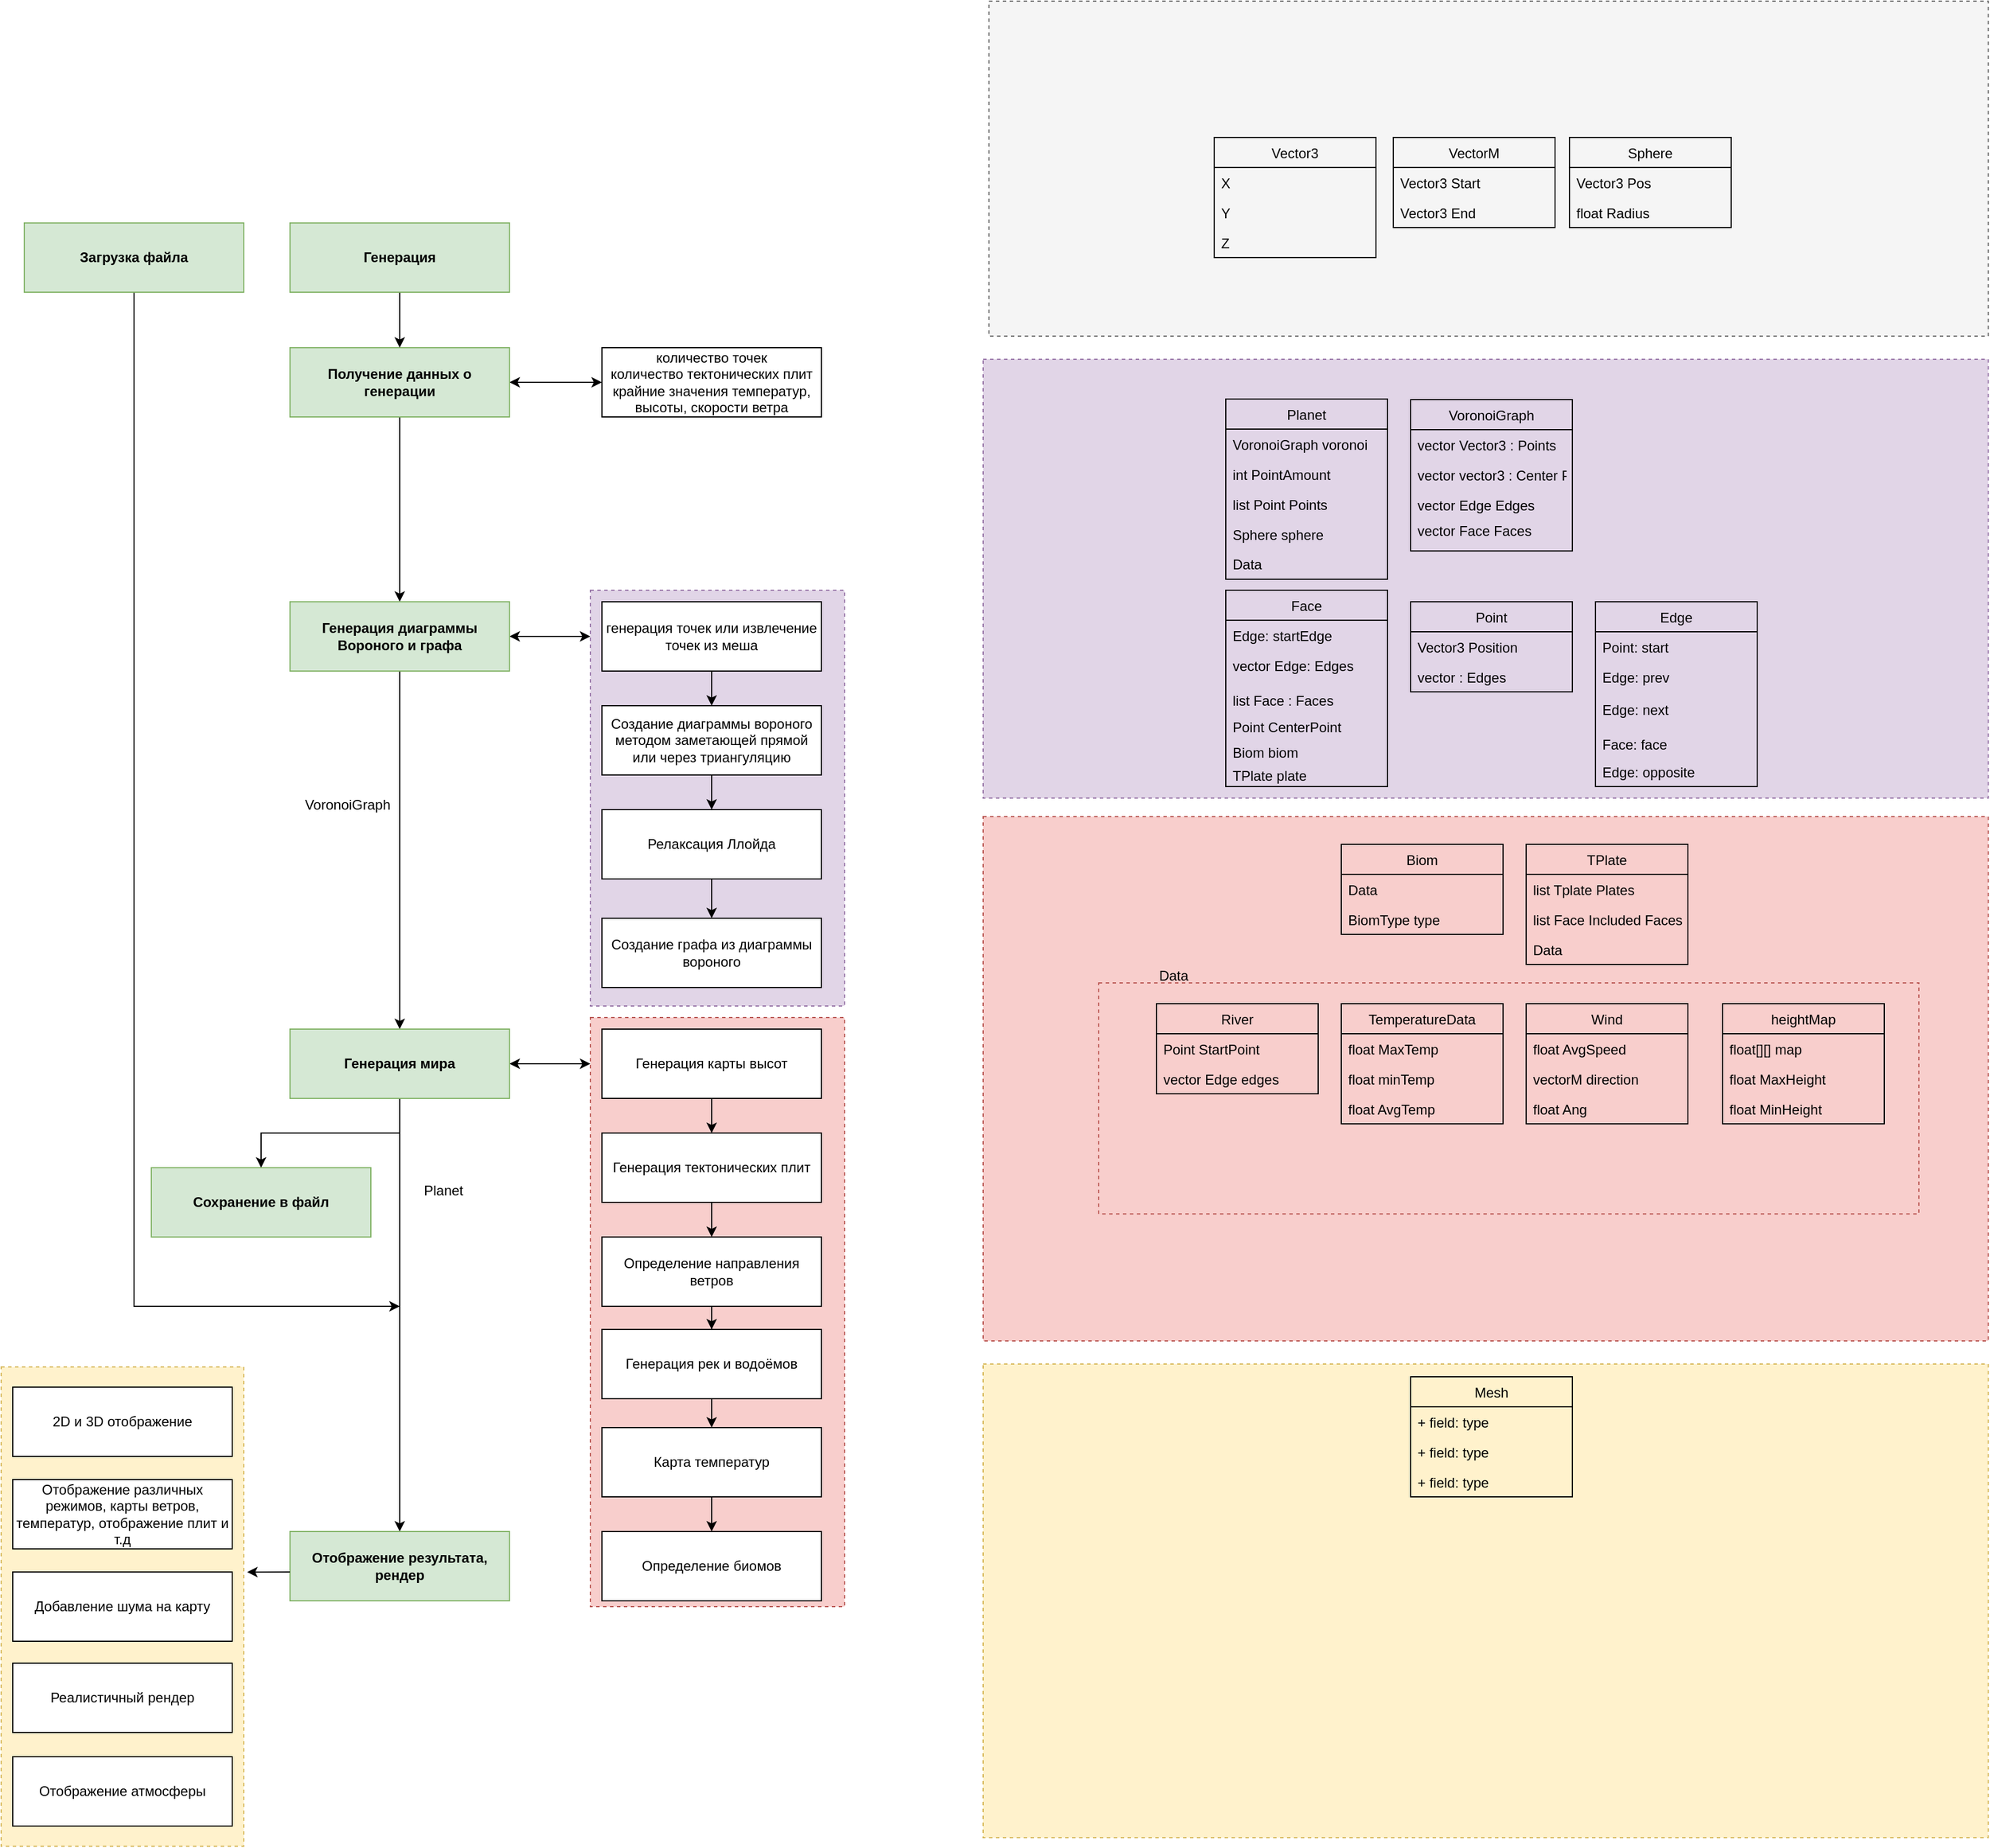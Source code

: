 <mxfile version="12.0.0" type="github" pages="1"><diagram id="_dy-Ru3JG6KWPxB2tJWL" name="Page-1"><mxGraphModel dx="1408" dy="1868" grid="1" gridSize="10" guides="1" tooltips="1" connect="1" arrows="1" fold="1" page="1" pageScale="1" pageWidth="827" pageHeight="1169" math="0" shadow="0"><root><mxCell id="0"/><mxCell id="1" parent="0"/><mxCell id="Kz5OBfcvcom89ymk7GYV-101" value="" style="rounded=0;whiteSpace=wrap;html=1;fillColor=#f5f5f5;shadow=0;comic=0;glass=0;dashed=1;strokeColor=#666666;fontColor=#333333;" parent="1" vertex="1"><mxGeometry x="905" y="-270" width="865" height="290" as="geometry"/></mxCell><mxCell id="Kz5OBfcvcom89ymk7GYV-70" value="" style="rounded=0;whiteSpace=wrap;html=1;fillColor=#e1d5e7;shadow=0;comic=0;glass=0;dashed=1;strokeColor=#9673a6;" parent="1" vertex="1"><mxGeometry x="560" y="240" width="220" height="360" as="geometry"/></mxCell><mxCell id="Kz5OBfcvcom89ymk7GYV-69" value="" style="rounded=0;whiteSpace=wrap;html=1;fillColor=#f8cecc;shadow=0;comic=0;glass=0;dashed=1;strokeColor=#b85450;" parent="1" vertex="1"><mxGeometry x="900" y="436" width="870" height="454" as="geometry"/></mxCell><mxCell id="R1xvFhiwwNAxgUHG7bbC-85" value="" style="rounded=0;whiteSpace=wrap;html=1;fillColor=#e1d5e7;shadow=0;comic=0;glass=0;dashed=1;strokeColor=#9673a6;" parent="1" vertex="1"><mxGeometry x="900" y="40" width="870" height="380" as="geometry"/></mxCell><mxCell id="R1xvFhiwwNAxgUHG7bbC-86" value="" style="rounded=0;whiteSpace=wrap;html=1;fillColor=#f8cecc;shadow=0;comic=0;glass=0;dashed=1;strokeColor=#b85450;" parent="1" vertex="1"><mxGeometry x="560" y="610" width="220" height="510" as="geometry"/></mxCell><mxCell id="R1xvFhiwwNAxgUHG7bbC-87" value="" style="rounded=0;whiteSpace=wrap;html=1;fillColor=#fff2cc;shadow=0;comic=0;glass=0;dashed=1;strokeColor=#d6b656;" parent="1" vertex="1"><mxGeometry x="50" y="912.5" width="210" height="415" as="geometry"/></mxCell><mxCell id="R1xvFhiwwNAxgUHG7bbC-8" style="edgeStyle=orthogonalEdgeStyle;rounded=0;orthogonalLoop=1;jettySize=auto;html=1;exitX=0.5;exitY=1;exitDx=0;exitDy=0;entryX=0.5;entryY=0;entryDx=0;entryDy=0;" parent="1" source="R1xvFhiwwNAxgUHG7bbC-1" target="R1xvFhiwwNAxgUHG7bbC-5" edge="1"><mxGeometry relative="1" as="geometry"><mxPoint x="395" y="145" as="targetPoint"/></mxGeometry></mxCell><mxCell id="R1xvFhiwwNAxgUHG7bbC-81" style="edgeStyle=orthogonalEdgeStyle;rounded=0;orthogonalLoop=1;jettySize=auto;html=1;exitX=1;exitY=0.5;exitDx=0;exitDy=0;entryX=0;entryY=0.5;entryDx=0;entryDy=0;startArrow=classic;startFill=1;" parent="1" source="R1xvFhiwwNAxgUHG7bbC-1" target="R1xvFhiwwNAxgUHG7bbC-14" edge="1"><mxGeometry relative="1" as="geometry"/></mxCell><mxCell id="R1xvFhiwwNAxgUHG7bbC-1" value="Получение данных о &lt;br&gt;генерации" style="rounded=0;whiteSpace=wrap;html=1;fillColor=#d5e8d4;strokeColor=#82b366;fontStyle=1" parent="1" vertex="1"><mxGeometry x="300" y="30" width="190" height="60" as="geometry"/></mxCell><mxCell id="R1xvFhiwwNAxgUHG7bbC-14" value="количество точек&lt;br&gt;количество тектонических плит&lt;br&gt;крайние значения температур, высоты, скорости ветра" style="rounded=0;whiteSpace=wrap;html=1;" parent="1" vertex="1"><mxGeometry x="570" y="30" width="190" height="60" as="geometry"/></mxCell><mxCell id="R1xvFhiwwNAxgUHG7bbC-10" style="edgeStyle=orthogonalEdgeStyle;rounded=0;orthogonalLoop=1;jettySize=auto;html=1;exitX=0.5;exitY=1;exitDx=0;exitDy=0;entryX=0.5;entryY=0;entryDx=0;entryDy=0;" parent="1" source="R1xvFhiwwNAxgUHG7bbC-5" target="R1xvFhiwwNAxgUHG7bbC-6" edge="1"><mxGeometry relative="1" as="geometry"/></mxCell><mxCell id="R1xvFhiwwNAxgUHG7bbC-83" style="edgeStyle=orthogonalEdgeStyle;rounded=0;orthogonalLoop=1;jettySize=auto;html=1;exitX=1;exitY=0.5;exitDx=0;exitDy=0;startArrow=classic;startFill=1;" parent="1" source="R1xvFhiwwNAxgUHG7bbC-5" edge="1"><mxGeometry relative="1" as="geometry"><mxPoint x="560" y="280" as="targetPoint"/></mxGeometry></mxCell><mxCell id="R1xvFhiwwNAxgUHG7bbC-5" value="Генерация диаграммы &lt;br&gt;Вороного и графа" style="rounded=0;whiteSpace=wrap;html=1;fillColor=#d5e8d4;strokeColor=#82b366;fontStyle=1" parent="1" vertex="1"><mxGeometry x="300" y="250" width="190" height="60" as="geometry"/></mxCell><mxCell id="R1xvFhiwwNAxgUHG7bbC-21" value="" style="edgeStyle=orthogonalEdgeStyle;rounded=0;orthogonalLoop=1;jettySize=auto;html=1;startArrow=none;startFill=0;" parent="1" source="R1xvFhiwwNAxgUHG7bbC-18" target="R1xvFhiwwNAxgUHG7bbC-20" edge="1"><mxGeometry relative="1" as="geometry"/></mxCell><mxCell id="R1xvFhiwwNAxgUHG7bbC-18" value="генерация точек или извлечение точек из меша" style="rounded=0;whiteSpace=wrap;html=1;" parent="1" vertex="1"><mxGeometry x="570" y="250" width="190" height="60" as="geometry"/></mxCell><mxCell id="R1xvFhiwwNAxgUHG7bbC-27" value="" style="edgeStyle=orthogonalEdgeStyle;rounded=0;orthogonalLoop=1;jettySize=auto;html=1;startArrow=none;startFill=0;" parent="1" source="R1xvFhiwwNAxgUHG7bbC-20" target="R1xvFhiwwNAxgUHG7bbC-26" edge="1"><mxGeometry relative="1" as="geometry"/></mxCell><mxCell id="R1xvFhiwwNAxgUHG7bbC-20" value="Создание диаграммы вороного методом заметающей прямой или через триангуляцию" style="rounded=0;whiteSpace=wrap;html=1;" parent="1" vertex="1"><mxGeometry x="570" y="340" width="190" height="60" as="geometry"/></mxCell><mxCell id="R1xvFhiwwNAxgUHG7bbC-30" value="" style="edgeStyle=orthogonalEdgeStyle;rounded=0;orthogonalLoop=1;jettySize=auto;html=1;startArrow=none;startFill=0;" parent="1" source="R1xvFhiwwNAxgUHG7bbC-26" target="R1xvFhiwwNAxgUHG7bbC-29" edge="1"><mxGeometry relative="1" as="geometry"/></mxCell><mxCell id="R1xvFhiwwNAxgUHG7bbC-26" value="Релаксация Ллойда" style="rounded=0;whiteSpace=wrap;html=1;" parent="1" vertex="1"><mxGeometry x="570" y="430" width="190" height="60" as="geometry"/></mxCell><mxCell id="R1xvFhiwwNAxgUHG7bbC-29" value="Создание графа из диаграммы вороного" style="rounded=0;whiteSpace=wrap;html=1;" parent="1" vertex="1"><mxGeometry x="570" y="524" width="190" height="60" as="geometry"/></mxCell><mxCell id="R1xvFhiwwNAxgUHG7bbC-11" style="edgeStyle=orthogonalEdgeStyle;rounded=0;orthogonalLoop=1;jettySize=auto;html=1;exitX=0.5;exitY=1;exitDx=0;exitDy=0;entryX=0.5;entryY=0;entryDx=0;entryDy=0;" parent="1" source="R1xvFhiwwNAxgUHG7bbC-6" target="R1xvFhiwwNAxgUHG7bbC-7" edge="1"><mxGeometry relative="1" as="geometry"/></mxCell><mxCell id="R1xvFhiwwNAxgUHG7bbC-84" style="edgeStyle=orthogonalEdgeStyle;rounded=0;orthogonalLoop=1;jettySize=auto;html=1;exitX=1;exitY=0.5;exitDx=0;exitDy=0;startArrow=classic;startFill=1;" parent="1" source="R1xvFhiwwNAxgUHG7bbC-6" edge="1"><mxGeometry relative="1" as="geometry"><mxPoint x="560" y="650" as="targetPoint"/></mxGeometry></mxCell><mxCell id="Kz5OBfcvcom89ymk7GYV-89" style="edgeStyle=orthogonalEdgeStyle;rounded=0;orthogonalLoop=1;jettySize=auto;html=1;exitX=0.5;exitY=1;exitDx=0;exitDy=0;entryX=0.5;entryY=0;entryDx=0;entryDy=0;" parent="1" source="R1xvFhiwwNAxgUHG7bbC-6" target="Kz5OBfcvcom89ymk7GYV-90" edge="1"><mxGeometry relative="1" as="geometry"><mxPoint x="320" y="740" as="targetPoint"/></mxGeometry></mxCell><mxCell id="R1xvFhiwwNAxgUHG7bbC-6" value="Генерация мира" style="rounded=0;whiteSpace=wrap;html=1;fillColor=#d5e8d4;strokeColor=#82b366;fontStyle=1" parent="1" vertex="1"><mxGeometry x="300" y="620" width="190" height="60" as="geometry"/></mxCell><mxCell id="R1xvFhiwwNAxgUHG7bbC-34" value="" style="edgeStyle=orthogonalEdgeStyle;rounded=0;orthogonalLoop=1;jettySize=auto;html=1;startArrow=none;startFill=0;" parent="1" source="R1xvFhiwwNAxgUHG7bbC-31" target="R1xvFhiwwNAxgUHG7bbC-33" edge="1"><mxGeometry relative="1" as="geometry"/></mxCell><mxCell id="R1xvFhiwwNAxgUHG7bbC-31" value="Генерация карты высот" style="rounded=0;whiteSpace=wrap;html=1;" parent="1" vertex="1"><mxGeometry x="570" y="620" width="190" height="60" as="geometry"/></mxCell><mxCell id="R1xvFhiwwNAxgUHG7bbC-38" value="" style="edgeStyle=orthogonalEdgeStyle;rounded=0;orthogonalLoop=1;jettySize=auto;html=1;startArrow=none;startFill=0;" parent="1" source="R1xvFhiwwNAxgUHG7bbC-33" target="R1xvFhiwwNAxgUHG7bbC-37" edge="1"><mxGeometry relative="1" as="geometry"/></mxCell><mxCell id="R1xvFhiwwNAxgUHG7bbC-33" value="Генерация тектонических плит" style="rounded=0;whiteSpace=wrap;html=1;" parent="1" vertex="1"><mxGeometry x="570" y="710" width="190" height="60" as="geometry"/></mxCell><mxCell id="R1xvFhiwwNAxgUHG7bbC-51" style="edgeStyle=orthogonalEdgeStyle;rounded=0;orthogonalLoop=1;jettySize=auto;html=1;exitX=0.5;exitY=1;exitDx=0;exitDy=0;startArrow=none;startFill=0;" parent="1" source="R1xvFhiwwNAxgUHG7bbC-37" target="R1xvFhiwwNAxgUHG7bbC-50" edge="1"><mxGeometry relative="1" as="geometry"/></mxCell><mxCell id="R1xvFhiwwNAxgUHG7bbC-37" value="Определение направления ветров" style="rounded=0;whiteSpace=wrap;html=1;" parent="1" vertex="1"><mxGeometry x="570" y="800" width="190" height="60" as="geometry"/></mxCell><mxCell id="R1xvFhiwwNAxgUHG7bbC-42" value="" style="edgeStyle=orthogonalEdgeStyle;rounded=0;orthogonalLoop=1;jettySize=auto;html=1;startArrow=none;startFill=0;entryX=0.5;entryY=0;entryDx=0;entryDy=0;" parent="1" source="R1xvFhiwwNAxgUHG7bbC-39" target="R1xvFhiwwNAxgUHG7bbC-43" edge="1"><mxGeometry relative="1" as="geometry"><mxPoint x="665" y="1025" as="targetPoint"/></mxGeometry></mxCell><mxCell id="R1xvFhiwwNAxgUHG7bbC-39" value="Карта температур" style="rounded=0;whiteSpace=wrap;html=1;" parent="1" vertex="1"><mxGeometry x="570" y="965" width="190" height="60" as="geometry"/></mxCell><mxCell id="R1xvFhiwwNAxgUHG7bbC-43" value="Определение биомов" style="rounded=0;whiteSpace=wrap;html=1;" parent="1" vertex="1"><mxGeometry x="570" y="1055" width="190" height="60" as="geometry"/></mxCell><mxCell id="R1xvFhiwwNAxgUHG7bbC-7" value="Отображение результата,&lt;br&gt;рендер" style="rounded=0;whiteSpace=wrap;html=1;fillColor=#d5e8d4;strokeColor=#82b366;fontStyle=1" parent="1" vertex="1"><mxGeometry x="300" y="1055" width="190" height="60" as="geometry"/></mxCell><mxCell id="R1xvFhiwwNAxgUHG7bbC-52" style="edgeStyle=orthogonalEdgeStyle;rounded=0;orthogonalLoop=1;jettySize=auto;html=1;exitX=0.5;exitY=1;exitDx=0;exitDy=0;entryX=0.5;entryY=0;entryDx=0;entryDy=0;startArrow=none;startFill=0;" parent="1" source="R1xvFhiwwNAxgUHG7bbC-50" target="R1xvFhiwwNAxgUHG7bbC-39" edge="1"><mxGeometry relative="1" as="geometry"/></mxCell><mxCell id="R1xvFhiwwNAxgUHG7bbC-50" value="Генерация рек и водоёмов" style="rounded=0;whiteSpace=wrap;html=1;" parent="1" vertex="1"><mxGeometry x="570" y="880" width="190" height="60" as="geometry"/></mxCell><mxCell id="R1xvFhiwwNAxgUHG7bbC-55" value="2D и 3D отображение" style="rounded=0;whiteSpace=wrap;html=1;" parent="1" vertex="1"><mxGeometry x="60" y="930" width="190" height="60" as="geometry"/></mxCell><mxCell id="R1xvFhiwwNAxgUHG7bbC-56" value="Добавление шума на карту" style="rounded=0;whiteSpace=wrap;html=1;" parent="1" vertex="1"><mxGeometry x="60" y="1090" width="190" height="60" as="geometry"/></mxCell><mxCell id="R1xvFhiwwNAxgUHG7bbC-62" value="Реалистичный рендер" style="rounded=0;whiteSpace=wrap;html=1;" parent="1" vertex="1"><mxGeometry x="60" y="1169" width="190" height="60" as="geometry"/></mxCell><mxCell id="R1xvFhiwwNAxgUHG7bbC-68" value="Отображение атмосферы" style="rounded=0;whiteSpace=wrap;html=1;" parent="1" vertex="1"><mxGeometry x="60" y="1250" width="190" height="60" as="geometry"/></mxCell><mxCell id="R1xvFhiwwNAxgUHG7bbC-103" value="" style="endArrow=classic;html=1;fontSize=14;entryX=1.014;entryY=0.428;entryDx=0;entryDy=0;entryPerimeter=0;" parent="1" target="R1xvFhiwwNAxgUHG7bbC-87" edge="1"><mxGeometry width="50" height="50" relative="1" as="geometry"><mxPoint x="300" y="1090" as="sourcePoint"/><mxPoint x="350" y="1040" as="targetPoint"/></mxGeometry></mxCell><mxCell id="R1xvFhiwwNAxgUHG7bbC-104" value="Отображение различных режимов, карты ветров, температур, отображение плит и т.д" style="rounded=0;whiteSpace=wrap;html=1;" parent="1" vertex="1"><mxGeometry x="60" y="1010" width="190" height="60" as="geometry"/></mxCell><mxCell id="Kz5OBfcvcom89ymk7GYV-3" value="Vector3" style="swimlane;fontStyle=0;childLayout=stackLayout;horizontal=1;startSize=26;fillColor=none;horizontalStack=0;resizeParent=1;resizeParentMax=0;resizeLast=0;collapsible=1;marginBottom=0;" parent="1" vertex="1"><mxGeometry x="1100" y="-152" width="140" height="104" as="geometry"/></mxCell><mxCell id="Kz5OBfcvcom89ymk7GYV-4" value="X " style="text;strokeColor=none;fillColor=none;align=left;verticalAlign=top;spacingLeft=4;spacingRight=4;overflow=hidden;rotatable=0;points=[[0,0.5],[1,0.5]];portConstraint=eastwest;" parent="Kz5OBfcvcom89ymk7GYV-3" vertex="1"><mxGeometry y="26" width="140" height="26" as="geometry"/></mxCell><mxCell id="Kz5OBfcvcom89ymk7GYV-5" value="Y" style="text;strokeColor=none;fillColor=none;align=left;verticalAlign=top;spacingLeft=4;spacingRight=4;overflow=hidden;rotatable=0;points=[[0,0.5],[1,0.5]];portConstraint=eastwest;" parent="Kz5OBfcvcom89ymk7GYV-3" vertex="1"><mxGeometry y="52" width="140" height="26" as="geometry"/></mxCell><mxCell id="Kz5OBfcvcom89ymk7GYV-6" value="Z" style="text;strokeColor=none;fillColor=none;align=left;verticalAlign=top;spacingLeft=4;spacingRight=4;overflow=hidden;rotatable=0;points=[[0,0.5],[1,0.5]];portConstraint=eastwest;" parent="Kz5OBfcvcom89ymk7GYV-3" vertex="1"><mxGeometry y="78" width="140" height="26" as="geometry"/></mxCell><mxCell id="Kz5OBfcvcom89ymk7GYV-7" value="VoronoiGraph" style="swimlane;fontStyle=0;childLayout=stackLayout;horizontal=1;startSize=26;fillColor=none;horizontalStack=0;resizeParent=1;resizeParentMax=0;resizeLast=0;collapsible=1;marginBottom=0;" parent="1" vertex="1"><mxGeometry x="1270" y="75" width="140" height="131" as="geometry"/></mxCell><mxCell id="Kz5OBfcvcom89ymk7GYV-8" value="vector Vector3 : Points" style="text;strokeColor=none;fillColor=none;align=left;verticalAlign=top;spacingLeft=4;spacingRight=4;overflow=hidden;rotatable=0;points=[[0,0.5],[1,0.5]];portConstraint=eastwest;" parent="Kz5OBfcvcom89ymk7GYV-7" vertex="1"><mxGeometry y="26" width="140" height="26" as="geometry"/></mxCell><mxCell id="Kz5OBfcvcom89ymk7GYV-9" value="vector vector3 : Center Points" style="text;strokeColor=none;fillColor=none;align=left;verticalAlign=top;spacingLeft=4;spacingRight=4;overflow=hidden;rotatable=0;points=[[0,0.5],[1,0.5]];portConstraint=eastwest;" parent="Kz5OBfcvcom89ymk7GYV-7" vertex="1"><mxGeometry y="52" width="140" height="26" as="geometry"/></mxCell><mxCell id="Kz5OBfcvcom89ymk7GYV-10" value="vector Edge Edges" style="text;strokeColor=none;fillColor=none;align=left;verticalAlign=top;spacingLeft=4;spacingRight=4;overflow=hidden;rotatable=0;points=[[0,0.5],[1,0.5]];portConstraint=eastwest;" parent="Kz5OBfcvcom89ymk7GYV-7" vertex="1"><mxGeometry y="78" width="140" height="22" as="geometry"/></mxCell><mxCell id="Kz5OBfcvcom89ymk7GYV-22" value="vector Face Faces" style="text;strokeColor=none;fillColor=none;align=left;verticalAlign=top;spacingLeft=4;spacingRight=4;overflow=hidden;rotatable=0;points=[[0,0.5],[1,0.5]];portConstraint=eastwest;" parent="Kz5OBfcvcom89ymk7GYV-7" vertex="1"><mxGeometry y="100" width="140" height="31" as="geometry"/></mxCell><mxCell id="Kz5OBfcvcom89ymk7GYV-25" value="Point" style="swimlane;fontStyle=0;childLayout=stackLayout;horizontal=1;startSize=26;fillColor=none;horizontalStack=0;resizeParent=1;resizeParentMax=0;resizeLast=0;collapsible=1;marginBottom=0;" parent="1" vertex="1"><mxGeometry x="1270" y="250" width="140" height="78" as="geometry"/></mxCell><mxCell id="Kz5OBfcvcom89ymk7GYV-26" value="Vector3 Position" style="text;strokeColor=none;fillColor=none;align=left;verticalAlign=top;spacingLeft=4;spacingRight=4;overflow=hidden;rotatable=0;points=[[0,0.5],[1,0.5]];portConstraint=eastwest;" parent="Kz5OBfcvcom89ymk7GYV-25" vertex="1"><mxGeometry y="26" width="140" height="26" as="geometry"/></mxCell><mxCell id="Kz5OBfcvcom89ymk7GYV-27" value="vector : Edges" style="text;strokeColor=none;fillColor=none;align=left;verticalAlign=top;spacingLeft=4;spacingRight=4;overflow=hidden;rotatable=0;points=[[0,0.5],[1,0.5]];portConstraint=eastwest;" parent="Kz5OBfcvcom89ymk7GYV-25" vertex="1"><mxGeometry y="52" width="140" height="26" as="geometry"/></mxCell><mxCell id="Kz5OBfcvcom89ymk7GYV-29" value="Edge" style="swimlane;fontStyle=0;childLayout=stackLayout;horizontal=1;startSize=26;fillColor=none;horizontalStack=0;resizeParent=1;resizeParentMax=0;resizeLast=0;collapsible=1;marginBottom=0;" parent="1" vertex="1"><mxGeometry x="1430" y="250" width="140" height="160" as="geometry"/></mxCell><mxCell id="Kz5OBfcvcom89ymk7GYV-30" value="Point: start" style="text;strokeColor=none;fillColor=none;align=left;verticalAlign=top;spacingLeft=4;spacingRight=4;overflow=hidden;rotatable=0;points=[[0,0.5],[1,0.5]];portConstraint=eastwest;" parent="Kz5OBfcvcom89ymk7GYV-29" vertex="1"><mxGeometry y="26" width="140" height="26" as="geometry"/></mxCell><mxCell id="Kz5OBfcvcom89ymk7GYV-32" value="Edge: prev" style="text;strokeColor=none;fillColor=none;align=left;verticalAlign=top;spacingLeft=4;spacingRight=4;overflow=hidden;rotatable=0;points=[[0,0.5],[1,0.5]];portConstraint=eastwest;" parent="Kz5OBfcvcom89ymk7GYV-29" vertex="1"><mxGeometry y="52" width="140" height="28" as="geometry"/></mxCell><mxCell id="Kz5OBfcvcom89ymk7GYV-31" value="Edge: next" style="text;strokeColor=none;fillColor=none;align=left;verticalAlign=top;spacingLeft=4;spacingRight=4;overflow=hidden;rotatable=0;points=[[0,0.5],[1,0.5]];portConstraint=eastwest;" parent="Kz5OBfcvcom89ymk7GYV-29" vertex="1"><mxGeometry y="80" width="140" height="30" as="geometry"/></mxCell><mxCell id="Kz5OBfcvcom89ymk7GYV-33" value="Face: face" style="text;strokeColor=none;fillColor=none;align=left;verticalAlign=top;spacingLeft=4;spacingRight=4;overflow=hidden;rotatable=0;points=[[0,0.5],[1,0.5]];portConstraint=eastwest;" parent="Kz5OBfcvcom89ymk7GYV-29" vertex="1"><mxGeometry y="110" width="140" height="50" as="geometry"/></mxCell><mxCell id="Kz5OBfcvcom89ymk7GYV-34" value="Edge: opposite" style="text;strokeColor=none;fillColor=none;align=left;verticalAlign=top;spacingLeft=4;spacingRight=4;overflow=hidden;rotatable=0;points=[[0,0.5],[1,0.5]];portConstraint=eastwest;" parent="1" vertex="1"><mxGeometry x="1430" y="384" width="140" height="28" as="geometry"/></mxCell><mxCell id="Kz5OBfcvcom89ymk7GYV-35" value="Face" style="swimlane;fontStyle=0;childLayout=stackLayout;horizontal=1;startSize=26;fillColor=none;horizontalStack=0;resizeParent=1;resizeParentMax=0;resizeLast=0;collapsible=1;marginBottom=0;" parent="1" vertex="1"><mxGeometry x="1110" y="240" width="140" height="170" as="geometry"/></mxCell><mxCell id="Kz5OBfcvcom89ymk7GYV-36" value="Edge: startEdge" style="text;strokeColor=none;fillColor=none;align=left;verticalAlign=top;spacingLeft=4;spacingRight=4;overflow=hidden;rotatable=0;points=[[0,0.5],[1,0.5]];portConstraint=eastwest;" parent="Kz5OBfcvcom89ymk7GYV-35" vertex="1"><mxGeometry y="26" width="140" height="26" as="geometry"/></mxCell><mxCell id="Kz5OBfcvcom89ymk7GYV-38" value="vector Edge: Edges" style="text;strokeColor=none;fillColor=none;align=left;verticalAlign=top;spacingLeft=4;spacingRight=4;overflow=hidden;rotatable=0;points=[[0,0.5],[1,0.5]];portConstraint=eastwest;" parent="Kz5OBfcvcom89ymk7GYV-35" vertex="1"><mxGeometry y="52" width="140" height="30" as="geometry"/></mxCell><mxCell id="Kz5OBfcvcom89ymk7GYV-39" value="list Face : Faces" style="text;strokeColor=none;fillColor=none;align=left;verticalAlign=top;spacingLeft=4;spacingRight=4;overflow=hidden;rotatable=0;points=[[0,0.5],[1,0.5]];portConstraint=eastwest;" parent="Kz5OBfcvcom89ymk7GYV-35" vertex="1"><mxGeometry y="82" width="140" height="88" as="geometry"/></mxCell><mxCell id="Kz5OBfcvcom89ymk7GYV-40" value="Point CenterPoint" style="text;strokeColor=none;fillColor=none;align=left;verticalAlign=top;spacingLeft=4;spacingRight=4;overflow=hidden;rotatable=0;points=[[0,0.5],[1,0.5]];portConstraint=eastwest;" parent="1" vertex="1"><mxGeometry x="1110" y="345" width="140" height="63" as="geometry"/></mxCell><mxCell id="Kz5OBfcvcom89ymk7GYV-41" value="TPlate" style="swimlane;fontStyle=0;childLayout=stackLayout;horizontal=1;startSize=26;fillColor=none;horizontalStack=0;resizeParent=1;resizeParentMax=0;resizeLast=0;collapsible=1;marginBottom=0;strokeWidth=1;" parent="1" vertex="1"><mxGeometry x="1370" y="460" width="140" height="104" as="geometry"/></mxCell><mxCell id="Kz5OBfcvcom89ymk7GYV-42" value="list Tplate Plates" style="text;strokeColor=none;fillColor=none;align=left;verticalAlign=top;spacingLeft=4;spacingRight=4;overflow=hidden;rotatable=0;points=[[0,0.5],[1,0.5]];portConstraint=eastwest;" parent="Kz5OBfcvcom89ymk7GYV-41" vertex="1"><mxGeometry y="26" width="140" height="26" as="geometry"/></mxCell><mxCell id="Kz5OBfcvcom89ymk7GYV-43" value="list Face Included Faces" style="text;strokeColor=none;fillColor=none;align=left;verticalAlign=top;spacingLeft=4;spacingRight=4;overflow=hidden;rotatable=0;points=[[0,0.5],[1,0.5]];portConstraint=eastwest;" parent="Kz5OBfcvcom89ymk7GYV-41" vertex="1"><mxGeometry y="52" width="140" height="26" as="geometry"/></mxCell><mxCell id="Kz5OBfcvcom89ymk7GYV-44" value="Data" style="text;strokeColor=none;fillColor=none;align=left;verticalAlign=top;spacingLeft=4;spacingRight=4;overflow=hidden;rotatable=0;points=[[0,0.5],[1,0.5]];portConstraint=eastwest;" parent="Kz5OBfcvcom89ymk7GYV-41" vertex="1"><mxGeometry y="78" width="140" height="26" as="geometry"/></mxCell><mxCell id="Kz5OBfcvcom89ymk7GYV-65" value="Biom" style="swimlane;fontStyle=0;childLayout=stackLayout;horizontal=1;startSize=26;fillColor=none;horizontalStack=0;resizeParent=1;resizeParentMax=0;resizeLast=0;collapsible=1;marginBottom=0;strokeWidth=1;" parent="1" vertex="1"><mxGeometry x="1210" y="460" width="140" height="78" as="geometry"/></mxCell><mxCell id="Kz5OBfcvcom89ymk7GYV-66" value="Data" style="text;strokeColor=none;fillColor=none;align=left;verticalAlign=top;spacingLeft=4;spacingRight=4;overflow=hidden;rotatable=0;points=[[0,0.5],[1,0.5]];portConstraint=eastwest;" parent="Kz5OBfcvcom89ymk7GYV-65" vertex="1"><mxGeometry y="26" width="140" height="26" as="geometry"/></mxCell><mxCell id="Kz5OBfcvcom89ymk7GYV-67" value="BiomType type" style="text;strokeColor=none;fillColor=none;align=left;verticalAlign=top;spacingLeft=4;spacingRight=4;overflow=hidden;rotatable=0;points=[[0,0.5],[1,0.5]];portConstraint=eastwest;" parent="Kz5OBfcvcom89ymk7GYV-65" vertex="1"><mxGeometry y="52" width="140" height="26" as="geometry"/></mxCell><mxCell id="Kz5OBfcvcom89ymk7GYV-71" value="" style="rounded=0;whiteSpace=wrap;html=1;fillColor=#fff2cc;shadow=0;comic=0;glass=0;dashed=1;strokeColor=#d6b656;" parent="1" vertex="1"><mxGeometry x="900" y="910" width="870" height="410" as="geometry"/></mxCell><mxCell id="Kz5OBfcvcom89ymk7GYV-72" value="Mesh" style="swimlane;fontStyle=0;childLayout=stackLayout;horizontal=1;startSize=26;fillColor=none;horizontalStack=0;resizeParent=1;resizeParentMax=0;resizeLast=0;collapsible=1;marginBottom=0;strokeWidth=1;" parent="1" vertex="1"><mxGeometry x="1270" y="921" width="140" height="104" as="geometry"/></mxCell><mxCell id="Kz5OBfcvcom89ymk7GYV-73" value="+ field: type" style="text;strokeColor=none;fillColor=none;align=left;verticalAlign=top;spacingLeft=4;spacingRight=4;overflow=hidden;rotatable=0;points=[[0,0.5],[1,0.5]];portConstraint=eastwest;" parent="Kz5OBfcvcom89ymk7GYV-72" vertex="1"><mxGeometry y="26" width="140" height="26" as="geometry"/></mxCell><mxCell id="Kz5OBfcvcom89ymk7GYV-74" value="+ field: type" style="text;strokeColor=none;fillColor=none;align=left;verticalAlign=top;spacingLeft=4;spacingRight=4;overflow=hidden;rotatable=0;points=[[0,0.5],[1,0.5]];portConstraint=eastwest;" parent="Kz5OBfcvcom89ymk7GYV-72" vertex="1"><mxGeometry y="52" width="140" height="26" as="geometry"/></mxCell><mxCell id="Kz5OBfcvcom89ymk7GYV-75" value="+ field: type" style="text;strokeColor=none;fillColor=none;align=left;verticalAlign=top;spacingLeft=4;spacingRight=4;overflow=hidden;rotatable=0;points=[[0,0.5],[1,0.5]];portConstraint=eastwest;" parent="Kz5OBfcvcom89ymk7GYV-72" vertex="1"><mxGeometry y="78" width="140" height="26" as="geometry"/></mxCell><mxCell id="Kz5OBfcvcom89ymk7GYV-76" value="Biom biom" style="text;strokeColor=none;fillColor=none;align=left;verticalAlign=top;spacingLeft=4;spacingRight=4;overflow=hidden;rotatable=0;points=[[0,0.5],[1,0.5]];portConstraint=eastwest;" parent="1" vertex="1"><mxGeometry x="1110" y="367" width="140" height="43" as="geometry"/></mxCell><mxCell id="Kz5OBfcvcom89ymk7GYV-77" value="TPlate plate" style="text;strokeColor=none;fillColor=none;align=left;verticalAlign=top;spacingLeft=4;spacingRight=4;overflow=hidden;rotatable=0;points=[[0,0.5],[1,0.5]];portConstraint=eastwest;" parent="1" vertex="1"><mxGeometry x="1110" y="387" width="140" height="43" as="geometry"/></mxCell><mxCell id="Kz5OBfcvcom89ymk7GYV-78" value="VectorM" style="swimlane;fontStyle=0;childLayout=stackLayout;horizontal=1;startSize=26;fillColor=none;horizontalStack=0;resizeParent=1;resizeParentMax=0;resizeLast=0;collapsible=1;marginBottom=0;" parent="1" vertex="1"><mxGeometry x="1255" y="-152" width="140" height="78" as="geometry"/></mxCell><mxCell id="Kz5OBfcvcom89ymk7GYV-79" value="Vector3 Start" style="text;strokeColor=none;fillColor=none;align=left;verticalAlign=top;spacingLeft=4;spacingRight=4;overflow=hidden;rotatable=0;points=[[0,0.5],[1,0.5]];portConstraint=eastwest;" parent="Kz5OBfcvcom89ymk7GYV-78" vertex="1"><mxGeometry y="26" width="140" height="26" as="geometry"/></mxCell><mxCell id="Kz5OBfcvcom89ymk7GYV-81" value="Vector3 End" style="text;strokeColor=none;fillColor=none;align=left;verticalAlign=top;spacingLeft=4;spacingRight=4;overflow=hidden;rotatable=0;points=[[0,0.5],[1,0.5]];portConstraint=eastwest;" parent="Kz5OBfcvcom89ymk7GYV-78" vertex="1"><mxGeometry y="52" width="140" height="26" as="geometry"/></mxCell><mxCell id="Kz5OBfcvcom89ymk7GYV-87" style="edgeStyle=orthogonalEdgeStyle;rounded=0;orthogonalLoop=1;jettySize=auto;html=1;exitX=0.5;exitY=1;exitDx=0;exitDy=0;entryX=0.5;entryY=0;entryDx=0;entryDy=0;" parent="1" source="Kz5OBfcvcom89ymk7GYV-84" target="R1xvFhiwwNAxgUHG7bbC-1" edge="1"><mxGeometry relative="1" as="geometry"/></mxCell><mxCell id="Kz5OBfcvcom89ymk7GYV-84" value="Генерация" style="rounded=0;whiteSpace=wrap;html=1;fillColor=#d5e8d4;strokeColor=#82b366;fontStyle=1" parent="1" vertex="1"><mxGeometry x="300" y="-78" width="190" height="60" as="geometry"/></mxCell><mxCell id="Kz5OBfcvcom89ymk7GYV-91" style="edgeStyle=orthogonalEdgeStyle;rounded=0;orthogonalLoop=1;jettySize=auto;html=1;exitX=0.5;exitY=1;exitDx=0;exitDy=0;" parent="1" source="Kz5OBfcvcom89ymk7GYV-85" edge="1"><mxGeometry relative="1" as="geometry"><mxPoint x="395" y="860" as="targetPoint"/><Array as="points"><mxPoint x="165" y="860"/><mxPoint x="395" y="860"/></Array></mxGeometry></mxCell><mxCell id="Kz5OBfcvcom89ymk7GYV-85" value="Загрузка файла" style="rounded=0;whiteSpace=wrap;html=1;fillColor=#d5e8d4;strokeColor=#82b366;fontStyle=1" parent="1" vertex="1"><mxGeometry x="70" y="-78" width="190" height="60" as="geometry"/></mxCell><mxCell id="Kz5OBfcvcom89ymk7GYV-90" value="Сохранение в файл" style="rounded=0;whiteSpace=wrap;html=1;fillColor=#d5e8d4;strokeColor=#82b366;fontStyle=1" parent="1" vertex="1"><mxGeometry x="180" y="740" width="190" height="60" as="geometry"/></mxCell><mxCell id="Kz5OBfcvcom89ymk7GYV-92" value="Planet" style="swimlane;fontStyle=0;childLayout=stackLayout;horizontal=1;startSize=26;fillColor=none;horizontalStack=0;resizeParent=1;resizeParentMax=0;resizeLast=0;collapsible=1;marginBottom=0;" parent="1" vertex="1"><mxGeometry x="1110" y="74.5" width="140" height="156" as="geometry"/></mxCell><mxCell id="cFi56HBVSPTh_8EMKT1Y-6" value="VoronoiGraph voronoi" style="text;strokeColor=none;fillColor=none;align=left;verticalAlign=top;spacingLeft=4;spacingRight=4;overflow=hidden;rotatable=0;points=[[0,0.5],[1,0.5]];portConstraint=eastwest;" vertex="1" parent="Kz5OBfcvcom89ymk7GYV-92"><mxGeometry y="26" width="140" height="26" as="geometry"/></mxCell><mxCell id="Kz5OBfcvcom89ymk7GYV-93" value="int PointAmount" style="text;strokeColor=none;fillColor=none;align=left;verticalAlign=top;spacingLeft=4;spacingRight=4;overflow=hidden;rotatable=0;points=[[0,0.5],[1,0.5]];portConstraint=eastwest;" parent="Kz5OBfcvcom89ymk7GYV-92" vertex="1"><mxGeometry y="52" width="140" height="26" as="geometry"/></mxCell><mxCell id="Kz5OBfcvcom89ymk7GYV-94" value="list Point Points" style="text;strokeColor=none;fillColor=none;align=left;verticalAlign=top;spacingLeft=4;spacingRight=4;overflow=hidden;rotatable=0;points=[[0,0.5],[1,0.5]];portConstraint=eastwest;" parent="Kz5OBfcvcom89ymk7GYV-92" vertex="1"><mxGeometry y="78" width="140" height="26" as="geometry"/></mxCell><mxCell id="Kz5OBfcvcom89ymk7GYV-95" value="Sphere sphere" style="text;strokeColor=none;fillColor=none;align=left;verticalAlign=top;spacingLeft=4;spacingRight=4;overflow=hidden;rotatable=0;points=[[0,0.5],[1,0.5]];portConstraint=eastwest;" parent="Kz5OBfcvcom89ymk7GYV-92" vertex="1"><mxGeometry y="104" width="140" height="52" as="geometry"/></mxCell><mxCell id="Kz5OBfcvcom89ymk7GYV-96" value="Sphere" style="swimlane;fontStyle=0;childLayout=stackLayout;horizontal=1;startSize=26;fillColor=none;horizontalStack=0;resizeParent=1;resizeParentMax=0;resizeLast=0;collapsible=1;marginBottom=0;" parent="1" vertex="1"><mxGeometry x="1407.5" y="-152" width="140" height="78" as="geometry"/></mxCell><mxCell id="Kz5OBfcvcom89ymk7GYV-97" value="Vector3 Pos" style="text;strokeColor=none;fillColor=none;align=left;verticalAlign=top;spacingLeft=4;spacingRight=4;overflow=hidden;rotatable=0;points=[[0,0.5],[1,0.5]];portConstraint=eastwest;" parent="Kz5OBfcvcom89ymk7GYV-96" vertex="1"><mxGeometry y="26" width="140" height="26" as="geometry"/></mxCell><mxCell id="Kz5OBfcvcom89ymk7GYV-98" value="float Radius" style="text;strokeColor=none;fillColor=none;align=left;verticalAlign=top;spacingLeft=4;spacingRight=4;overflow=hidden;rotatable=0;points=[[0,0.5],[1,0.5]];portConstraint=eastwest;" parent="Kz5OBfcvcom89ymk7GYV-96" vertex="1"><mxGeometry y="52" width="140" height="26" as="geometry"/></mxCell><mxCell id="Kz5OBfcvcom89ymk7GYV-100" value="Data" style="text;strokeColor=none;fillColor=none;align=left;verticalAlign=top;spacingLeft=4;spacingRight=4;overflow=hidden;rotatable=0;points=[[0,0.5],[1,0.5]];portConstraint=eastwest;" parent="1" vertex="1"><mxGeometry x="1110" y="204" width="140" height="26" as="geometry"/></mxCell><mxCell id="cFi56HBVSPTh_8EMKT1Y-1" value="VoronoiGraph" style="text;html=1;strokeColor=none;fillColor=none;align=center;verticalAlign=middle;whiteSpace=wrap;rounded=0;" vertex="1" parent="1"><mxGeometry x="330" y="416" width="40" height="20" as="geometry"/></mxCell><mxCell id="cFi56HBVSPTh_8EMKT1Y-5" value="Planet" style="text;html=1;strokeColor=none;fillColor=none;align=center;verticalAlign=middle;whiteSpace=wrap;rounded=0;" vertex="1" parent="1"><mxGeometry x="413" y="750" width="40" height="20" as="geometry"/></mxCell><mxCell id="cFi56HBVSPTh_8EMKT1Y-7" value="" style="rounded=0;whiteSpace=wrap;html=1;fillColor=#f8cecc;shadow=0;comic=0;glass=0;dashed=1;strokeColor=#b85450;" vertex="1" parent="1"><mxGeometry x="1000" y="580" width="710" height="200" as="geometry"/></mxCell><mxCell id="Kz5OBfcvcom89ymk7GYV-45" value="Wind" style="swimlane;fontStyle=0;childLayout=stackLayout;horizontal=1;startSize=26;fillColor=none;horizontalStack=0;resizeParent=1;resizeParentMax=0;resizeLast=0;collapsible=1;marginBottom=0;strokeWidth=1;" parent="1" vertex="1"><mxGeometry x="1370" y="598" width="140" height="104" as="geometry"/></mxCell><mxCell id="Kz5OBfcvcom89ymk7GYV-46" value="float AvgSpeed" style="text;strokeColor=none;fillColor=none;align=left;verticalAlign=top;spacingLeft=4;spacingRight=4;overflow=hidden;rotatable=0;points=[[0,0.5],[1,0.5]];portConstraint=eastwest;" parent="Kz5OBfcvcom89ymk7GYV-45" vertex="1"><mxGeometry y="26" width="140" height="26" as="geometry"/></mxCell><mxCell id="Kz5OBfcvcom89ymk7GYV-47" value="vectorM direction" style="text;strokeColor=none;fillColor=none;align=left;verticalAlign=top;spacingLeft=4;spacingRight=4;overflow=hidden;rotatable=0;points=[[0,0.5],[1,0.5]];portConstraint=eastwest;" parent="Kz5OBfcvcom89ymk7GYV-45" vertex="1"><mxGeometry y="52" width="140" height="26" as="geometry"/></mxCell><mxCell id="Kz5OBfcvcom89ymk7GYV-48" value="float Ang" style="text;strokeColor=none;fillColor=none;align=left;verticalAlign=top;spacingLeft=4;spacingRight=4;overflow=hidden;rotatable=0;points=[[0,0.5],[1,0.5]];portConstraint=eastwest;" parent="Kz5OBfcvcom89ymk7GYV-45" vertex="1"><mxGeometry y="78" width="140" height="26" as="geometry"/></mxCell><mxCell id="Kz5OBfcvcom89ymk7GYV-49" value="heightMap" style="swimlane;fontStyle=0;childLayout=stackLayout;horizontal=1;startSize=26;fillColor=none;horizontalStack=0;resizeParent=1;resizeParentMax=0;resizeLast=0;collapsible=1;marginBottom=0;strokeWidth=1;" parent="1" vertex="1"><mxGeometry x="1540" y="598" width="140" height="104" as="geometry"/></mxCell><mxCell id="Kz5OBfcvcom89ymk7GYV-50" value="float[][] map" style="text;strokeColor=none;fillColor=none;align=left;verticalAlign=top;spacingLeft=4;spacingRight=4;overflow=hidden;rotatable=0;points=[[0,0.5],[1,0.5]];portConstraint=eastwest;" parent="Kz5OBfcvcom89ymk7GYV-49" vertex="1"><mxGeometry y="26" width="140" height="26" as="geometry"/></mxCell><mxCell id="Kz5OBfcvcom89ymk7GYV-51" value="float MaxHeight" style="text;strokeColor=none;fillColor=none;align=left;verticalAlign=top;spacingLeft=4;spacingRight=4;overflow=hidden;rotatable=0;points=[[0,0.5],[1,0.5]];portConstraint=eastwest;" parent="Kz5OBfcvcom89ymk7GYV-49" vertex="1"><mxGeometry y="52" width="140" height="26" as="geometry"/></mxCell><mxCell id="Kz5OBfcvcom89ymk7GYV-52" value="float MinHeight" style="text;strokeColor=none;fillColor=none;align=left;verticalAlign=top;spacingLeft=4;spacingRight=4;overflow=hidden;rotatable=0;points=[[0,0.5],[1,0.5]];portConstraint=eastwest;" parent="Kz5OBfcvcom89ymk7GYV-49" vertex="1"><mxGeometry y="78" width="140" height="26" as="geometry"/></mxCell><mxCell id="Kz5OBfcvcom89ymk7GYV-53" value="TemperatureData" style="swimlane;fontStyle=0;childLayout=stackLayout;horizontal=1;startSize=26;fillColor=none;horizontalStack=0;resizeParent=1;resizeParentMax=0;resizeLast=0;collapsible=1;marginBottom=0;strokeWidth=1;" parent="1" vertex="1"><mxGeometry x="1210" y="598" width="140" height="104" as="geometry"/></mxCell><mxCell id="Kz5OBfcvcom89ymk7GYV-54" value="float MaxTemp" style="text;strokeColor=none;fillColor=none;align=left;verticalAlign=top;spacingLeft=4;spacingRight=4;overflow=hidden;rotatable=0;points=[[0,0.5],[1,0.5]];portConstraint=eastwest;" parent="Kz5OBfcvcom89ymk7GYV-53" vertex="1"><mxGeometry y="26" width="140" height="26" as="geometry"/></mxCell><mxCell id="Kz5OBfcvcom89ymk7GYV-55" value="float minTemp" style="text;strokeColor=none;fillColor=none;align=left;verticalAlign=top;spacingLeft=4;spacingRight=4;overflow=hidden;rotatable=0;points=[[0,0.5],[1,0.5]];portConstraint=eastwest;" parent="Kz5OBfcvcom89ymk7GYV-53" vertex="1"><mxGeometry y="52" width="140" height="26" as="geometry"/></mxCell><mxCell id="Kz5OBfcvcom89ymk7GYV-56" value="float AvgTemp" style="text;strokeColor=none;fillColor=none;align=left;verticalAlign=top;spacingLeft=4;spacingRight=4;overflow=hidden;rotatable=0;points=[[0,0.5],[1,0.5]];portConstraint=eastwest;" parent="Kz5OBfcvcom89ymk7GYV-53" vertex="1"><mxGeometry y="78" width="140" height="26" as="geometry"/></mxCell><mxCell id="Kz5OBfcvcom89ymk7GYV-57" value="River" style="swimlane;fontStyle=0;childLayout=stackLayout;horizontal=1;startSize=26;fillColor=none;horizontalStack=0;resizeParent=1;resizeParentMax=0;resizeLast=0;collapsible=1;marginBottom=0;strokeWidth=1;" parent="1" vertex="1"><mxGeometry x="1050" y="598" width="140" height="78" as="geometry"/></mxCell><mxCell id="Kz5OBfcvcom89ymk7GYV-58" value="Point StartPoint" style="text;strokeColor=none;fillColor=none;align=left;verticalAlign=top;spacingLeft=4;spacingRight=4;overflow=hidden;rotatable=0;points=[[0,0.5],[1,0.5]];portConstraint=eastwest;" parent="Kz5OBfcvcom89ymk7GYV-57" vertex="1"><mxGeometry y="26" width="140" height="26" as="geometry"/></mxCell><mxCell id="Kz5OBfcvcom89ymk7GYV-59" value="vector Edge edges" style="text;strokeColor=none;fillColor=none;align=left;verticalAlign=top;spacingLeft=4;spacingRight=4;overflow=hidden;rotatable=0;points=[[0,0.5],[1,0.5]];portConstraint=eastwest;" parent="Kz5OBfcvcom89ymk7GYV-57" vertex="1"><mxGeometry y="52" width="140" height="26" as="geometry"/></mxCell><mxCell id="cFi56HBVSPTh_8EMKT1Y-8" value="Data" style="text;html=1;strokeColor=none;fillColor=none;align=center;verticalAlign=middle;whiteSpace=wrap;rounded=0;" vertex="1" parent="1"><mxGeometry x="1045" y="564" width="40" height="20" as="geometry"/></mxCell></root></mxGraphModel></diagram></mxfile>